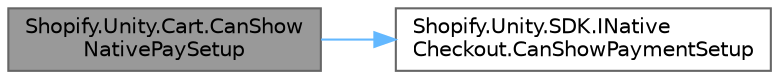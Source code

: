 digraph "Shopify.Unity.Cart.CanShowNativePaySetup"
{
 // LATEX_PDF_SIZE
  bgcolor="transparent";
  edge [fontname=Helvetica,fontsize=10,labelfontname=Helvetica,labelfontsize=10];
  node [fontname=Helvetica,fontsize=10,shape=box,height=0.2,width=0.4];
  rankdir="LR";
  Node1 [id="Node000001",label="Shopify.Unity.Cart.CanShow\lNativePaySetup",height=0.2,width=0.4,color="gray40", fillcolor="grey60", style="filled", fontcolor="black",tooltip="Determine whether the user can be shown to setup their native payment solution."];
  Node1 -> Node2 [id="edge1_Node000001_Node000002",color="steelblue1",style="solid",tooltip=" "];
  Node2 [id="Node000002",label="Shopify.Unity.SDK.INative\lCheckout.CanShowPaymentSetup",height=0.2,width=0.4,color="grey40", fillcolor="white", style="filled",URL="$interface_shopify_1_1_unity_1_1_s_d_k_1_1_i_native_checkout.html#a5e18dcb0891c74f44129fb253a35bc6a",tooltip="Check whether the device supports displaying a native wallet application to setup the user's payment ..."];
}
